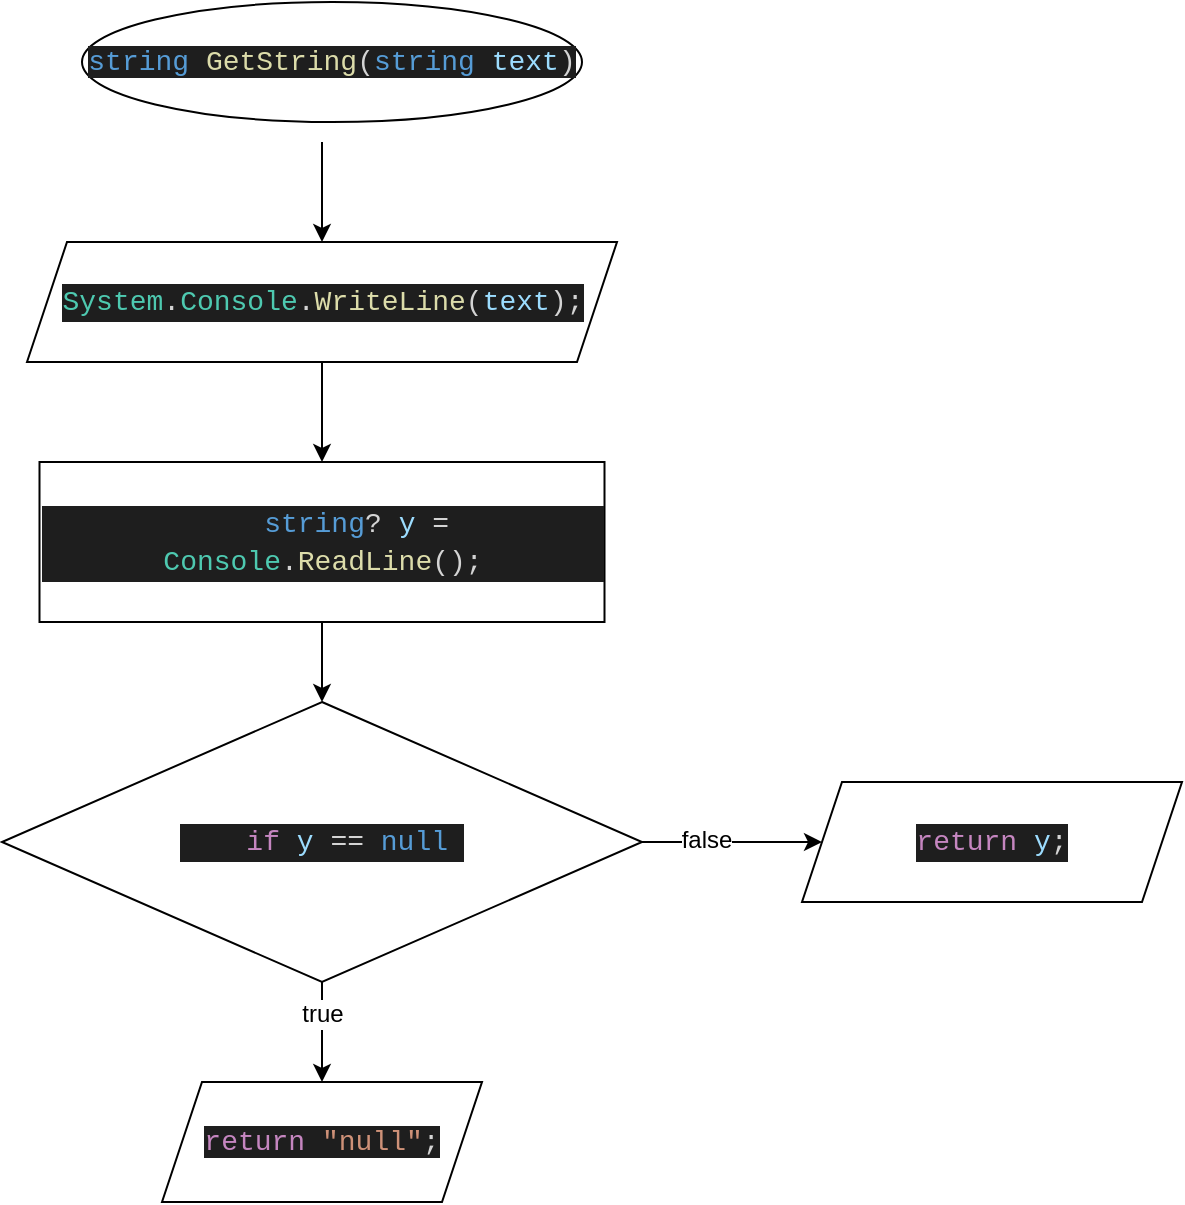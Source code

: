 <mxfile>
    <diagram id="FwEbZXz5w2FMAXp4KErW" name="Page-1">
        <mxGraphModel dx="730" dy="656" grid="1" gridSize="10" guides="1" tooltips="1" connect="1" arrows="1" fold="1" page="1" pageScale="1" pageWidth="850" pageHeight="1100" math="0" shadow="0">
            <root>
                <mxCell id="0"/>
                <mxCell id="1" parent="0"/>
                <mxCell id="228" value="&lt;span style=&quot;font-family: Consolas, &amp;quot;Courier New&amp;quot;, monospace; font-size: 14px; background-color: rgb(30, 30, 30); color: rgb(86, 156, 214);&quot;&gt;string&lt;/span&gt;&lt;span style=&quot;color: rgb(212, 212, 212); font-family: Consolas, &amp;quot;Courier New&amp;quot;, monospace; font-size: 14px; background-color: rgb(30, 30, 30);&quot;&gt;&amp;nbsp;&lt;/span&gt;&lt;span style=&quot;font-family: Consolas, &amp;quot;Courier New&amp;quot;, monospace; font-size: 14px; background-color: rgb(30, 30, 30); color: rgb(220, 220, 170);&quot;&gt;GetString&lt;/span&gt;&lt;span style=&quot;color: rgb(212, 212, 212); font-family: Consolas, &amp;quot;Courier New&amp;quot;, monospace; font-size: 14px; background-color: rgb(30, 30, 30);&quot;&gt;(&lt;/span&gt;&lt;span style=&quot;font-family: Consolas, &amp;quot;Courier New&amp;quot;, monospace; font-size: 14px; background-color: rgb(30, 30, 30); color: rgb(86, 156, 214);&quot;&gt;string&lt;/span&gt;&lt;span style=&quot;color: rgb(212, 212, 212); font-family: Consolas, &amp;quot;Courier New&amp;quot;, monospace; font-size: 14px; background-color: rgb(30, 30, 30);&quot;&gt;&amp;nbsp;&lt;/span&gt;&lt;span style=&quot;font-family: Consolas, &amp;quot;Courier New&amp;quot;, monospace; font-size: 14px; background-color: rgb(30, 30, 30); color: rgb(156, 220, 254);&quot;&gt;text&lt;/span&gt;&lt;span style=&quot;color: rgb(212, 212, 212); font-family: Consolas, &amp;quot;Courier New&amp;quot;, monospace; font-size: 14px; background-color: rgb(30, 30, 30);&quot;&gt;)&lt;/span&gt;" style="ellipse;whiteSpace=wrap;html=1;" vertex="1" parent="1">
                    <mxGeometry x="210" y="10" width="250" height="60" as="geometry"/>
                </mxCell>
                <mxCell id="196" value="Untitled Layer" parent="0"/>
                <mxCell id="209" style="edgeStyle=none;html=1;entryX=0.5;entryY=0;entryDx=0;entryDy=0;fontSize=14;" parent="196" target="212" edge="1">
                    <mxGeometry relative="1" as="geometry">
                        <mxPoint x="330" y="80" as="sourcePoint"/>
                    </mxGeometry>
                </mxCell>
                <mxCell id="217" style="edgeStyle=none;html=1;entryX=0.5;entryY=0;entryDx=0;entryDy=0;fontFamily=Helvetica;fontSize=8;" parent="196" source="212" target="216" edge="1">
                    <mxGeometry relative="1" as="geometry"/>
                </mxCell>
                <mxCell id="212" value="&lt;div style=&quot;color: rgb(212, 212, 212); background-color: rgb(30, 30, 30); font-family: Consolas, &amp;quot;Courier New&amp;quot;, monospace; line-height: 19px;&quot;&gt;&lt;span style=&quot;color: #4ec9b0;&quot;&gt;System&lt;/span&gt;.&lt;span style=&quot;color: #4ec9b0;&quot;&gt;Console&lt;/span&gt;.&lt;span style=&quot;color: #dcdcaa;&quot;&gt;WriteLine&lt;/span&gt;(&lt;span style=&quot;color: #9cdcfe;&quot;&gt;text&lt;/span&gt;);&lt;/div&gt;" style="shape=parallelogram;perimeter=parallelogramPerimeter;whiteSpace=wrap;html=1;fixedSize=1;fontSize=14;" parent="196" vertex="1">
                    <mxGeometry x="182.5" y="130" width="295" height="60" as="geometry"/>
                </mxCell>
                <mxCell id="227" value="" style="edgeStyle=none;html=1;fontFamily=Helvetica;fontSize=12;" parent="196" source="216" target="218" edge="1">
                    <mxGeometry relative="1" as="geometry"/>
                </mxCell>
                <mxCell id="216" value="&lt;div style=&quot;color: rgb(212, 212, 212); background-color: rgb(30, 30, 30); font-family: Consolas, &amp;quot;Courier New&amp;quot;, monospace; font-size: 14px; line-height: 19px;&quot;&gt;&lt;div&gt;&amp;nbsp; &amp;nbsp; &lt;span style=&quot;color: #569cd6;&quot;&gt;string&lt;/span&gt;? &lt;span style=&quot;color: #9cdcfe;&quot;&gt;y&lt;/span&gt; = &lt;span style=&quot;color: #4ec9b0;&quot;&gt;Console&lt;/span&gt;.&lt;span style=&quot;color: #dcdcaa;&quot;&gt;ReadLine&lt;/span&gt;();&lt;/div&gt;&lt;div&gt;&lt;/div&gt;&lt;/div&gt;" style="rounded=0;whiteSpace=wrap;html=1;fontFamily=Helvetica;fontSize=8;" parent="196" vertex="1">
                    <mxGeometry x="188.75" y="240" width="282.5" height="80" as="geometry"/>
                </mxCell>
                <mxCell id="222" value="" style="edgeStyle=none;html=1;fontFamily=Helvetica;fontSize=8;" parent="196" source="218" target="221" edge="1">
                    <mxGeometry relative="1" as="geometry"/>
                </mxCell>
                <mxCell id="223" value="&lt;font style=&quot;font-size: 12px;&quot;&gt;true&lt;/font&gt;" style="edgeLabel;html=1;align=center;verticalAlign=middle;resizable=0;points=[];fontSize=8;fontFamily=Helvetica;" parent="222" vertex="1" connectable="0">
                    <mxGeometry x="-0.364" relative="1" as="geometry">
                        <mxPoint as="offset"/>
                    </mxGeometry>
                </mxCell>
                <mxCell id="225" style="edgeStyle=none;html=1;entryX=0;entryY=0.5;entryDx=0;entryDy=0;fontFamily=Helvetica;fontSize=12;" parent="196" source="218" target="224" edge="1">
                    <mxGeometry relative="1" as="geometry"/>
                </mxCell>
                <mxCell id="226" value="false" style="edgeLabel;html=1;align=center;verticalAlign=middle;resizable=0;points=[];fontSize=12;fontFamily=Helvetica;" parent="225" vertex="1" connectable="0">
                    <mxGeometry x="-0.29" y="1" relative="1" as="geometry">
                        <mxPoint as="offset"/>
                    </mxGeometry>
                </mxCell>
                <mxCell id="218" value="&lt;div style=&quot;color: rgb(212, 212, 212); background-color: rgb(30, 30, 30); font-family: Consolas, &amp;quot;Courier New&amp;quot;, monospace; font-size: 14px; line-height: 19px;&quot;&gt;&lt;div&gt;&amp;nbsp; &amp;nbsp; &lt;span style=&quot;color: #c586c0;&quot;&gt;if&lt;/span&gt; &lt;span style=&quot;color: #9cdcfe;&quot;&gt;y&lt;/span&gt; == &lt;span style=&quot;color: #569cd6;&quot;&gt;null&lt;/span&gt;&amp;nbsp;&lt;/div&gt;&lt;div&gt;&lt;/div&gt;&lt;/div&gt;" style="rhombus;whiteSpace=wrap;html=1;fontFamily=Helvetica;fontSize=8;" parent="196" vertex="1">
                    <mxGeometry x="170" y="360" width="320" height="140" as="geometry"/>
                </mxCell>
                <mxCell id="221" value="&lt;span style=&quot;font-family: Consolas, &amp;quot;Courier New&amp;quot;, monospace; font-size: 14px; background-color: rgb(30, 30, 30); color: rgb(197, 134, 192);&quot;&gt;return&lt;/span&gt;&lt;span style=&quot;color: rgb(212, 212, 212); font-family: Consolas, &amp;quot;Courier New&amp;quot;, monospace; font-size: 14px; background-color: rgb(30, 30, 30);&quot;&gt;&amp;nbsp;&lt;/span&gt;&lt;span style=&quot;font-family: Consolas, &amp;quot;Courier New&amp;quot;, monospace; font-size: 14px; background-color: rgb(30, 30, 30); color: rgb(206, 145, 120);&quot;&gt;&quot;null&quot;&lt;/span&gt;&lt;span style=&quot;color: rgb(212, 212, 212); font-family: Consolas, &amp;quot;Courier New&amp;quot;, monospace; font-size: 14px; background-color: rgb(30, 30, 30);&quot;&gt;;&lt;/span&gt;" style="shape=parallelogram;perimeter=parallelogramPerimeter;whiteSpace=wrap;html=1;fixedSize=1;fontFamily=Helvetica;fontSize=8;" parent="196" vertex="1">
                    <mxGeometry x="250" y="550" width="160" height="60" as="geometry"/>
                </mxCell>
                <mxCell id="224" value="&lt;div style=&quot;color: rgb(212, 212, 212); background-color: rgb(30, 30, 30); font-family: Consolas, &amp;quot;Courier New&amp;quot;, monospace; font-size: 14px; line-height: 19px;&quot;&gt;&lt;span style=&quot;color: #c586c0;&quot;&gt;return&lt;/span&gt; &lt;span style=&quot;color: #9cdcfe;&quot;&gt;y&lt;/span&gt;;&lt;/div&gt;" style="shape=parallelogram;perimeter=parallelogramPerimeter;whiteSpace=wrap;html=1;fixedSize=1;fontFamily=Helvetica;fontSize=12;" parent="196" vertex="1">
                    <mxGeometry x="570" y="400" width="190" height="60" as="geometry"/>
                </mxCell>
            </root>
        </mxGraphModel>
    </diagram>
</mxfile>